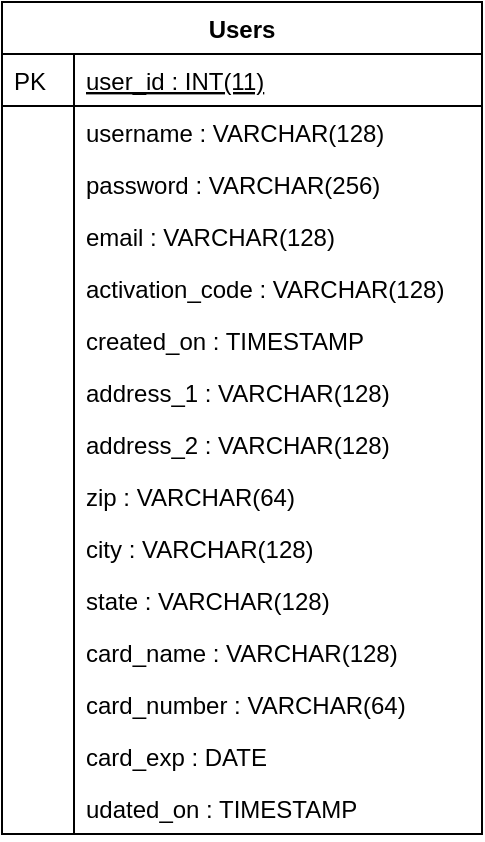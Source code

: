 <mxfile version="13.0.1" type="device" pages="7"><diagram id="C5RBs43oDa-KdzZeNtuy" name="Users"><mxGraphModel dx="780" dy="823" grid="1" gridSize="10" guides="1" tooltips="1" connect="1" arrows="1" fold="1" page="1" pageScale="1" pageWidth="827" pageHeight="1169" math="0" shadow="0"><root><mxCell id="WIyWlLk6GJQsqaUBKTNV-0"/><mxCell id="WIyWlLk6GJQsqaUBKTNV-1" parent="WIyWlLk6GJQsqaUBKTNV-0"/><mxCell id="zkfFHV4jXpPFQw0GAbJ--51" value="Users" style="swimlane;fontStyle=1;childLayout=stackLayout;horizontal=1;startSize=26;horizontalStack=0;resizeParent=1;resizeLast=0;collapsible=1;marginBottom=0;rounded=0;shadow=0;strokeWidth=1;swimlaneLine=1;glass=0;comic=0;" parent="WIyWlLk6GJQsqaUBKTNV-1" vertex="1"><mxGeometry x="80" y="40" width="240" height="416" as="geometry"><mxRectangle x="90" y="100" width="160" height="26" as="alternateBounds"/></mxGeometry></mxCell><mxCell id="zkfFHV4jXpPFQw0GAbJ--52" value="user_id : INT(11)" style="shape=partialRectangle;top=0;left=0;right=0;bottom=1;align=left;verticalAlign=top;fillColor=none;spacingLeft=40;spacingRight=4;overflow=hidden;rotatable=0;points=[[0,0.5],[1,0.5]];portConstraint=eastwest;dropTarget=0;rounded=0;shadow=0;strokeWidth=1;fontStyle=4" parent="zkfFHV4jXpPFQw0GAbJ--51" vertex="1"><mxGeometry y="26" width="240" height="26" as="geometry"/></mxCell><mxCell id="zkfFHV4jXpPFQw0GAbJ--53" value="PK" style="shape=partialRectangle;top=0;left=0;bottom=0;fillColor=none;align=left;verticalAlign=top;spacingLeft=4;spacingRight=4;overflow=hidden;rotatable=0;points=[];portConstraint=eastwest;part=1;" parent="zkfFHV4jXpPFQw0GAbJ--52" vertex="1" connectable="0"><mxGeometry width="36" height="26" as="geometry"/></mxCell><mxCell id="zkfFHV4jXpPFQw0GAbJ--54" value="username : VARCHAR(128)" style="shape=partialRectangle;top=0;left=0;right=0;bottom=0;align=left;verticalAlign=top;fillColor=none;spacingLeft=40;spacingRight=4;overflow=hidden;rotatable=0;points=[[0,0.5],[1,0.5]];portConstraint=eastwest;dropTarget=0;rounded=0;shadow=0;strokeWidth=1;" parent="zkfFHV4jXpPFQw0GAbJ--51" vertex="1"><mxGeometry y="52" width="240" height="26" as="geometry"/></mxCell><mxCell id="zkfFHV4jXpPFQw0GAbJ--55" value="" style="shape=partialRectangle;top=0;left=0;bottom=0;fillColor=none;align=left;verticalAlign=top;spacingLeft=4;spacingRight=4;overflow=hidden;rotatable=0;points=[];portConstraint=eastwest;part=1;" parent="zkfFHV4jXpPFQw0GAbJ--54" vertex="1" connectable="0"><mxGeometry width="36" height="26" as="geometry"/></mxCell><mxCell id="Yw8TKYkEYRgVCHwTChrW-15" value="password : VARCHAR(256)" style="shape=partialRectangle;top=0;left=0;right=0;bottom=0;align=left;verticalAlign=top;fillColor=none;spacingLeft=40;spacingRight=4;overflow=hidden;rotatable=0;points=[[0,0.5],[1,0.5]];portConstraint=eastwest;dropTarget=0;rounded=0;shadow=0;strokeWidth=1;" parent="zkfFHV4jXpPFQw0GAbJ--51" vertex="1"><mxGeometry y="78" width="240" height="26" as="geometry"/></mxCell><mxCell id="Yw8TKYkEYRgVCHwTChrW-16" value="" style="shape=partialRectangle;top=0;left=0;bottom=0;fillColor=none;align=left;verticalAlign=top;spacingLeft=4;spacingRight=4;overflow=hidden;rotatable=0;points=[];portConstraint=eastwest;part=1;" parent="Yw8TKYkEYRgVCHwTChrW-15" vertex="1" connectable="0"><mxGeometry width="36" height="26" as="geometry"/></mxCell><mxCell id="Yw8TKYkEYRgVCHwTChrW-65" value="email : VARCHAR(128)" style="shape=partialRectangle;top=0;left=0;right=0;bottom=0;align=left;verticalAlign=top;fillColor=none;spacingLeft=40;spacingRight=4;overflow=hidden;rotatable=0;points=[[0,0.5],[1,0.5]];portConstraint=eastwest;dropTarget=0;rounded=0;shadow=0;strokeWidth=1;" parent="zkfFHV4jXpPFQw0GAbJ--51" vertex="1"><mxGeometry y="104" width="240" height="26" as="geometry"/></mxCell><mxCell id="Yw8TKYkEYRgVCHwTChrW-66" value="" style="shape=partialRectangle;top=0;left=0;bottom=0;fillColor=none;align=left;verticalAlign=top;spacingLeft=4;spacingRight=4;overflow=hidden;rotatable=0;points=[];portConstraint=eastwest;part=1;" parent="Yw8TKYkEYRgVCHwTChrW-65" vertex="1" connectable="0"><mxGeometry width="36" height="26" as="geometry"/></mxCell><mxCell id="Yw8TKYkEYRgVCHwTChrW-18" value="activation_code : VARCHAR(128)" style="shape=partialRectangle;top=0;left=0;right=0;bottom=0;align=left;verticalAlign=top;fillColor=none;spacingLeft=40;spacingRight=4;overflow=hidden;rotatable=0;points=[[0,0.5],[1,0.5]];portConstraint=eastwest;dropTarget=0;rounded=0;shadow=0;strokeWidth=1;" parent="zkfFHV4jXpPFQw0GAbJ--51" vertex="1"><mxGeometry y="130" width="240" height="26" as="geometry"/></mxCell><mxCell id="Yw8TKYkEYRgVCHwTChrW-19" value="" style="shape=partialRectangle;top=0;left=0;bottom=0;fillColor=none;align=left;verticalAlign=top;spacingLeft=4;spacingRight=4;overflow=hidden;rotatable=0;points=[];portConstraint=eastwest;part=1;" parent="Yw8TKYkEYRgVCHwTChrW-18" vertex="1" connectable="0"><mxGeometry width="36" height="26" as="geometry"/></mxCell><mxCell id="Yw8TKYkEYRgVCHwTChrW-20" value="created_on : TIMESTAMP" style="shape=partialRectangle;top=0;left=0;right=0;bottom=0;align=left;verticalAlign=top;fillColor=none;spacingLeft=40;spacingRight=4;overflow=hidden;rotatable=0;points=[[0,0.5],[1,0.5]];portConstraint=eastwest;dropTarget=0;rounded=0;shadow=0;strokeWidth=1;" parent="zkfFHV4jXpPFQw0GAbJ--51" vertex="1"><mxGeometry y="156" width="240" height="26" as="geometry"/></mxCell><mxCell id="Yw8TKYkEYRgVCHwTChrW-21" value="" style="shape=partialRectangle;top=0;left=0;bottom=0;fillColor=none;align=left;verticalAlign=top;spacingLeft=4;spacingRight=4;overflow=hidden;rotatable=0;points=[];portConstraint=eastwest;part=1;" parent="Yw8TKYkEYRgVCHwTChrW-20" vertex="1" connectable="0"><mxGeometry width="36" height="26" as="geometry"/></mxCell><mxCell id="Yw8TKYkEYRgVCHwTChrW-22" value="address_1 : VARCHAR(128)" style="shape=partialRectangle;top=0;left=0;right=0;bottom=0;align=left;verticalAlign=top;fillColor=none;spacingLeft=40;spacingRight=4;overflow=hidden;rotatable=0;points=[[0,0.5],[1,0.5]];portConstraint=eastwest;dropTarget=0;rounded=0;shadow=0;strokeWidth=1;" parent="zkfFHV4jXpPFQw0GAbJ--51" vertex="1"><mxGeometry y="182" width="240" height="26" as="geometry"/></mxCell><mxCell id="Yw8TKYkEYRgVCHwTChrW-23" value="" style="shape=partialRectangle;top=0;left=0;bottom=0;fillColor=none;align=left;verticalAlign=top;spacingLeft=4;spacingRight=4;overflow=hidden;rotatable=0;points=[];portConstraint=eastwest;part=1;" parent="Yw8TKYkEYRgVCHwTChrW-22" vertex="1" connectable="0"><mxGeometry width="36" height="26" as="geometry"/></mxCell><mxCell id="Yw8TKYkEYRgVCHwTChrW-26" value="address_2 : VARCHAR(128)" style="shape=partialRectangle;top=0;left=0;right=0;bottom=0;align=left;verticalAlign=top;fillColor=none;spacingLeft=40;spacingRight=4;overflow=hidden;rotatable=0;points=[[0,0.5],[1,0.5]];portConstraint=eastwest;dropTarget=0;rounded=0;shadow=0;strokeWidth=1;" parent="zkfFHV4jXpPFQw0GAbJ--51" vertex="1"><mxGeometry y="208" width="240" height="26" as="geometry"/></mxCell><mxCell id="Yw8TKYkEYRgVCHwTChrW-27" value="" style="shape=partialRectangle;top=0;left=0;bottom=0;fillColor=none;align=left;verticalAlign=top;spacingLeft=4;spacingRight=4;overflow=hidden;rotatable=0;points=[];portConstraint=eastwest;part=1;" parent="Yw8TKYkEYRgVCHwTChrW-26" vertex="1" connectable="0"><mxGeometry width="36" height="26" as="geometry"/></mxCell><mxCell id="Yw8TKYkEYRgVCHwTChrW-28" value="zip : VARCHAR(64)" style="shape=partialRectangle;top=0;left=0;right=0;bottom=0;align=left;verticalAlign=top;fillColor=none;spacingLeft=40;spacingRight=4;overflow=hidden;rotatable=0;points=[[0,0.5],[1,0.5]];portConstraint=eastwest;dropTarget=0;rounded=0;shadow=0;strokeWidth=1;" parent="zkfFHV4jXpPFQw0GAbJ--51" vertex="1"><mxGeometry y="234" width="240" height="26" as="geometry"/></mxCell><mxCell id="Yw8TKYkEYRgVCHwTChrW-29" value="" style="shape=partialRectangle;top=0;left=0;bottom=0;fillColor=none;align=left;verticalAlign=top;spacingLeft=4;spacingRight=4;overflow=hidden;rotatable=0;points=[];portConstraint=eastwest;part=1;" parent="Yw8TKYkEYRgVCHwTChrW-28" vertex="1" connectable="0"><mxGeometry width="36" height="26" as="geometry"/></mxCell><mxCell id="Yw8TKYkEYRgVCHwTChrW-24" value="city : VARCHAR(128)" style="shape=partialRectangle;top=0;left=0;right=0;bottom=0;align=left;verticalAlign=top;fillColor=none;spacingLeft=40;spacingRight=4;overflow=hidden;rotatable=0;points=[[0,0.5],[1,0.5]];portConstraint=eastwest;dropTarget=0;rounded=0;shadow=0;strokeWidth=1;" parent="zkfFHV4jXpPFQw0GAbJ--51" vertex="1"><mxGeometry y="260" width="240" height="26" as="geometry"/></mxCell><mxCell id="Yw8TKYkEYRgVCHwTChrW-25" value="" style="shape=partialRectangle;top=0;left=0;bottom=0;fillColor=none;align=left;verticalAlign=top;spacingLeft=4;spacingRight=4;overflow=hidden;rotatable=0;points=[];portConstraint=eastwest;part=1;" parent="Yw8TKYkEYRgVCHwTChrW-24" vertex="1" connectable="0"><mxGeometry width="36" height="26" as="geometry"/></mxCell><mxCell id="Yw8TKYkEYRgVCHwTChrW-59" value="state : VARCHAR(128)" style="shape=partialRectangle;top=0;left=0;right=0;bottom=0;align=left;verticalAlign=top;fillColor=none;spacingLeft=40;spacingRight=4;overflow=hidden;rotatable=0;points=[[0,0.5],[1,0.5]];portConstraint=eastwest;dropTarget=0;rounded=0;shadow=0;strokeWidth=1;" parent="zkfFHV4jXpPFQw0GAbJ--51" vertex="1"><mxGeometry y="286" width="240" height="26" as="geometry"/></mxCell><mxCell id="Yw8TKYkEYRgVCHwTChrW-60" value="" style="shape=partialRectangle;top=0;left=0;bottom=0;fillColor=none;align=left;verticalAlign=top;spacingLeft=4;spacingRight=4;overflow=hidden;rotatable=0;points=[];portConstraint=eastwest;part=1;" parent="Yw8TKYkEYRgVCHwTChrW-59" vertex="1" connectable="0"><mxGeometry width="36" height="26" as="geometry"/></mxCell><mxCell id="Yw8TKYkEYRgVCHwTChrW-61" value="card_name : VARCHAR(128)" style="shape=partialRectangle;top=0;left=0;right=0;bottom=0;align=left;verticalAlign=top;fillColor=none;spacingLeft=40;spacingRight=4;overflow=hidden;rotatable=0;points=[[0,0.5],[1,0.5]];portConstraint=eastwest;dropTarget=0;rounded=0;shadow=0;strokeWidth=1;" parent="zkfFHV4jXpPFQw0GAbJ--51" vertex="1"><mxGeometry y="312" width="240" height="26" as="geometry"/></mxCell><mxCell id="Yw8TKYkEYRgVCHwTChrW-62" value="" style="shape=partialRectangle;top=0;left=0;bottom=0;fillColor=none;align=left;verticalAlign=top;spacingLeft=4;spacingRight=4;overflow=hidden;rotatable=0;points=[];portConstraint=eastwest;part=1;" parent="Yw8TKYkEYRgVCHwTChrW-61" vertex="1" connectable="0"><mxGeometry width="36" height="26" as="geometry"/></mxCell><mxCell id="Yw8TKYkEYRgVCHwTChrW-63" value="card_number : VARCHAR(64)" style="shape=partialRectangle;top=0;left=0;right=0;bottom=0;align=left;verticalAlign=top;fillColor=none;spacingLeft=40;spacingRight=4;overflow=hidden;rotatable=0;points=[[0,0.5],[1,0.5]];portConstraint=eastwest;dropTarget=0;rounded=0;shadow=0;strokeWidth=1;" parent="zkfFHV4jXpPFQw0GAbJ--51" vertex="1"><mxGeometry y="338" width="240" height="26" as="geometry"/></mxCell><mxCell id="Yw8TKYkEYRgVCHwTChrW-64" value="" style="shape=partialRectangle;top=0;left=0;bottom=0;fillColor=none;align=left;verticalAlign=top;spacingLeft=4;spacingRight=4;overflow=hidden;rotatable=0;points=[];portConstraint=eastwest;part=1;" parent="Yw8TKYkEYRgVCHwTChrW-63" vertex="1" connectable="0"><mxGeometry width="36" height="26" as="geometry"/></mxCell><mxCell id="Yw8TKYkEYRgVCHwTChrW-57" value="card_exp : DATE" style="shape=partialRectangle;top=0;left=0;right=0;bottom=0;align=left;verticalAlign=top;fillColor=none;spacingLeft=40;spacingRight=4;overflow=hidden;rotatable=0;points=[[0,0.5],[1,0.5]];portConstraint=eastwest;dropTarget=0;rounded=0;shadow=0;strokeWidth=1;" parent="zkfFHV4jXpPFQw0GAbJ--51" vertex="1"><mxGeometry y="364" width="240" height="26" as="geometry"/></mxCell><mxCell id="Yw8TKYkEYRgVCHwTChrW-58" value="" style="shape=partialRectangle;top=0;left=0;bottom=0;fillColor=none;align=left;verticalAlign=top;spacingLeft=4;spacingRight=4;overflow=hidden;rotatable=0;points=[];portConstraint=eastwest;part=1;" parent="Yw8TKYkEYRgVCHwTChrW-57" vertex="1" connectable="0"><mxGeometry width="36" height="26" as="geometry"/></mxCell><mxCell id="Yw8TKYkEYRgVCHwTChrW-67" value="udated_on : TIMESTAMP" style="shape=partialRectangle;top=0;left=0;right=0;bottom=0;align=left;verticalAlign=top;fillColor=none;spacingLeft=40;spacingRight=4;overflow=hidden;rotatable=0;points=[[0,0.5],[1,0.5]];portConstraint=eastwest;dropTarget=0;rounded=0;shadow=0;strokeWidth=1;" parent="zkfFHV4jXpPFQw0GAbJ--51" vertex="1"><mxGeometry y="390" width="240" height="26" as="geometry"/></mxCell><mxCell id="Yw8TKYkEYRgVCHwTChrW-68" value="" style="shape=partialRectangle;top=0;left=0;bottom=0;fillColor=none;align=left;verticalAlign=top;spacingLeft=4;spacingRight=4;overflow=hidden;rotatable=0;points=[];portConstraint=eastwest;part=1;" parent="Yw8TKYkEYRgVCHwTChrW-67" vertex="1" connectable="0"><mxGeometry width="36" height="26" as="geometry"/></mxCell></root></mxGraphModel></diagram><diagram id="W3EnLOAgMUywI0XPfsER" name="Products"><mxGraphModel dx="780" dy="823" grid="1" gridSize="10" guides="1" tooltips="1" connect="1" arrows="1" fold="1" page="1" pageScale="1" pageWidth="850" pageHeight="1100" math="0" shadow="0"><root><mxCell id="efhNYWmzUMOKC57yMGWZ-0"/><mxCell id="efhNYWmzUMOKC57yMGWZ-1" parent="efhNYWmzUMOKC57yMGWZ-0"/><mxCell id="efhNYWmzUMOKC57yMGWZ-2" value="Products" style="swimlane;fontStyle=1;childLayout=stackLayout;horizontal=1;startSize=26;horizontalStack=0;resizeParent=1;resizeLast=0;collapsible=1;marginBottom=0;rounded=0;shadow=0;strokeWidth=1;swimlaneLine=1;glass=0;comic=0;" parent="efhNYWmzUMOKC57yMGWZ-1" vertex="1"><mxGeometry x="80" y="80" width="240" height="234" as="geometry"><mxRectangle x="160" y="130" width="160" height="26" as="alternateBounds"/></mxGeometry></mxCell><mxCell id="efhNYWmzUMOKC57yMGWZ-3" value="product_id : INT(11)" style="shape=partialRectangle;top=0;left=0;right=0;bottom=1;align=left;verticalAlign=top;fillColor=none;spacingLeft=40;spacingRight=4;overflow=hidden;rotatable=0;points=[[0,0.5],[1,0.5]];portConstraint=eastwest;dropTarget=0;rounded=0;shadow=0;strokeWidth=1;fontStyle=4" parent="efhNYWmzUMOKC57yMGWZ-2" vertex="1"><mxGeometry y="26" width="240" height="26" as="geometry"/></mxCell><mxCell id="efhNYWmzUMOKC57yMGWZ-4" value="PK" style="shape=partialRectangle;top=0;left=0;bottom=0;fillColor=none;align=left;verticalAlign=top;spacingLeft=4;spacingRight=4;overflow=hidden;rotatable=0;points=[];portConstraint=eastwest;part=1;" parent="efhNYWmzUMOKC57yMGWZ-3" vertex="1" connectable="0"><mxGeometry width="36" height="26" as="geometry"/></mxCell><mxCell id="efhNYWmzUMOKC57yMGWZ-5" value="image_path : VARCHAR(256)" style="shape=partialRectangle;top=0;left=0;right=0;bottom=0;align=left;verticalAlign=top;fillColor=none;spacingLeft=40;spacingRight=4;overflow=hidden;rotatable=0;points=[[0,0.5],[1,0.5]];portConstraint=eastwest;dropTarget=0;rounded=0;shadow=0;strokeWidth=1;" parent="efhNYWmzUMOKC57yMGWZ-2" vertex="1"><mxGeometry y="52" width="240" height="26" as="geometry"/></mxCell><mxCell id="efhNYWmzUMOKC57yMGWZ-6" value="" style="shape=partialRectangle;top=0;left=0;bottom=0;fillColor=none;align=left;verticalAlign=top;spacingLeft=4;spacingRight=4;overflow=hidden;rotatable=0;points=[];portConstraint=eastwest;part=1;" parent="efhNYWmzUMOKC57yMGWZ-5" vertex="1" connectable="0"><mxGeometry width="36" height="26" as="geometry"/></mxCell><mxCell id="efhNYWmzUMOKC57yMGWZ-7" value="product_name : VARCHAR(2048)" style="shape=partialRectangle;top=0;left=0;right=0;bottom=0;align=left;verticalAlign=top;fillColor=none;spacingLeft=40;spacingRight=4;overflow=hidden;rotatable=0;points=[[0,0.5],[1,0.5]];portConstraint=eastwest;dropTarget=0;rounded=0;shadow=0;strokeWidth=1;" parent="efhNYWmzUMOKC57yMGWZ-2" vertex="1"><mxGeometry y="78" width="240" height="26" as="geometry"/></mxCell><mxCell id="efhNYWmzUMOKC57yMGWZ-8" value="" style="shape=partialRectangle;top=0;left=0;bottom=0;fillColor=none;align=left;verticalAlign=top;spacingLeft=4;spacingRight=4;overflow=hidden;rotatable=0;points=[];portConstraint=eastwest;part=1;" parent="efhNYWmzUMOKC57yMGWZ-7" vertex="1" connectable="0"><mxGeometry width="36" height="26" as="geometry"/></mxCell><mxCell id="efhNYWmzUMOKC57yMGWZ-9" value="product_tags_id : VARCHAR(256)" style="shape=partialRectangle;top=0;left=0;right=0;bottom=0;align=left;verticalAlign=top;fillColor=none;spacingLeft=40;spacingRight=4;overflow=hidden;rotatable=0;points=[[0,0.5],[1,0.5]];portConstraint=eastwest;dropTarget=0;rounded=0;shadow=0;strokeWidth=1;" parent="efhNYWmzUMOKC57yMGWZ-2" vertex="1"><mxGeometry y="104" width="240" height="26" as="geometry"/></mxCell><mxCell id="efhNYWmzUMOKC57yMGWZ-10" value="" style="shape=partialRectangle;top=0;left=0;bottom=0;fillColor=none;align=left;verticalAlign=top;spacingLeft=4;spacingRight=4;overflow=hidden;rotatable=0;points=[];portConstraint=eastwest;part=1;" parent="efhNYWmzUMOKC57yMGWZ-9" vertex="1" connectable="0"><mxGeometry width="36" height="26" as="geometry"/></mxCell><mxCell id="efhNYWmzUMOKC57yMGWZ-11" value="price : FLOAT" style="shape=partialRectangle;top=0;left=0;right=0;bottom=0;align=left;verticalAlign=top;fillColor=none;spacingLeft=40;spacingRight=4;overflow=hidden;rotatable=0;points=[[0,0.5],[1,0.5]];portConstraint=eastwest;dropTarget=0;rounded=0;shadow=0;strokeWidth=1;" parent="efhNYWmzUMOKC57yMGWZ-2" vertex="1"><mxGeometry y="130" width="240" height="26" as="geometry"/></mxCell><mxCell id="efhNYWmzUMOKC57yMGWZ-12" value="" style="shape=partialRectangle;top=0;left=0;bottom=0;fillColor=none;align=left;verticalAlign=top;spacingLeft=4;spacingRight=4;overflow=hidden;rotatable=0;points=[];portConstraint=eastwest;part=1;" parent="efhNYWmzUMOKC57yMGWZ-11" vertex="1" connectable="0"><mxGeometry width="36" height="26" as="geometry"/></mxCell><mxCell id="efhNYWmzUMOKC57yMGWZ-13" value="stock : INT(11)" style="shape=partialRectangle;top=0;left=0;right=0;bottom=0;align=left;verticalAlign=top;fillColor=none;spacingLeft=40;spacingRight=4;overflow=hidden;rotatable=0;points=[[0,0.5],[1,0.5]];portConstraint=eastwest;dropTarget=0;rounded=0;shadow=0;strokeWidth=1;" parent="efhNYWmzUMOKC57yMGWZ-2" vertex="1"><mxGeometry y="156" width="240" height="26" as="geometry"/></mxCell><mxCell id="efhNYWmzUMOKC57yMGWZ-14" value="" style="shape=partialRectangle;top=0;left=0;bottom=0;fillColor=none;align=left;verticalAlign=top;spacingLeft=4;spacingRight=4;overflow=hidden;rotatable=0;points=[];portConstraint=eastwest;part=1;" parent="efhNYWmzUMOKC57yMGWZ-13" vertex="1" connectable="0"><mxGeometry width="36" height="26" as="geometry"/></mxCell><mxCell id="efhNYWmzUMOKC57yMGWZ-15" value="created_on : TIMESTAMP" style="shape=partialRectangle;top=0;left=0;right=0;bottom=0;align=left;verticalAlign=top;fillColor=none;spacingLeft=40;spacingRight=4;overflow=hidden;rotatable=0;points=[[0,0.5],[1,0.5]];portConstraint=eastwest;dropTarget=0;rounded=0;shadow=0;strokeWidth=1;" parent="efhNYWmzUMOKC57yMGWZ-2" vertex="1"><mxGeometry y="182" width="240" height="26" as="geometry"/></mxCell><mxCell id="efhNYWmzUMOKC57yMGWZ-16" value="" style="shape=partialRectangle;top=0;left=0;bottom=0;fillColor=none;align=left;verticalAlign=top;spacingLeft=4;spacingRight=4;overflow=hidden;rotatable=0;points=[];portConstraint=eastwest;part=1;" parent="efhNYWmzUMOKC57yMGWZ-15" vertex="1" connectable="0"><mxGeometry width="36" height="26" as="geometry"/></mxCell><mxCell id="efhNYWmzUMOKC57yMGWZ-17" value="updated_on : TIMESTAMP" style="shape=partialRectangle;top=0;left=0;right=0;bottom=0;align=left;verticalAlign=top;fillColor=none;spacingLeft=40;spacingRight=4;overflow=hidden;rotatable=0;points=[[0,0.5],[1,0.5]];portConstraint=eastwest;dropTarget=0;rounded=0;shadow=0;strokeWidth=1;" parent="efhNYWmzUMOKC57yMGWZ-2" vertex="1"><mxGeometry y="208" width="240" height="26" as="geometry"/></mxCell><mxCell id="efhNYWmzUMOKC57yMGWZ-18" value="" style="shape=partialRectangle;top=0;left=0;bottom=0;fillColor=none;align=left;verticalAlign=top;spacingLeft=4;spacingRight=4;overflow=hidden;rotatable=0;points=[];portConstraint=eastwest;part=1;" parent="efhNYWmzUMOKC57yMGWZ-17" vertex="1" connectable="0"><mxGeometry width="36" height="26" as="geometry"/></mxCell></root></mxGraphModel></diagram><diagram id="8zrkEgu2v4Rn7Y48kjV2" name="Coupons"><mxGraphModel dx="780" dy="823" grid="1" gridSize="10" guides="1" tooltips="1" connect="1" arrows="1" fold="1" page="1" pageScale="1" pageWidth="850" pageHeight="1100" math="0" shadow="0"><root><mxCell id="vV-7LA1GeBXKjpTR07_g-0"/><mxCell id="vV-7LA1GeBXKjpTR07_g-1" parent="vV-7LA1GeBXKjpTR07_g-0"/><mxCell id="vV-7LA1GeBXKjpTR07_g-2" value="Coupons" style="swimlane;fontStyle=1;childLayout=stackLayout;horizontal=1;startSize=26;horizontalStack=0;resizeParent=1;resizeLast=0;collapsible=1;marginBottom=0;rounded=0;shadow=0;strokeWidth=1;swimlaneLine=1;glass=0;comic=0;" parent="vV-7LA1GeBXKjpTR07_g-1" vertex="1"><mxGeometry x="80" y="80" width="240" height="156" as="geometry"><mxRectangle x="90" y="100" width="160" height="26" as="alternateBounds"/></mxGeometry></mxCell><mxCell id="vV-7LA1GeBXKjpTR07_g-3" value="coupon_id : INT(11)" style="shape=partialRectangle;top=0;left=0;right=0;bottom=1;align=left;verticalAlign=top;fillColor=none;spacingLeft=40;spacingRight=4;overflow=hidden;rotatable=0;points=[[0,0.5],[1,0.5]];portConstraint=eastwest;dropTarget=0;rounded=0;shadow=0;strokeWidth=1;fontStyle=4" parent="vV-7LA1GeBXKjpTR07_g-2" vertex="1"><mxGeometry y="26" width="240" height="26" as="geometry"/></mxCell><mxCell id="vV-7LA1GeBXKjpTR07_g-4" value="PK" style="shape=partialRectangle;top=0;left=0;bottom=0;fillColor=none;align=left;verticalAlign=top;spacingLeft=4;spacingRight=4;overflow=hidden;rotatable=0;points=[];portConstraint=eastwest;part=1;" parent="vV-7LA1GeBXKjpTR07_g-3" vertex="1" connectable="0"><mxGeometry width="36" height="26" as="geometry"/></mxCell><mxCell id="vV-7LA1GeBXKjpTR07_g-35" value="product_id : INT(11)" style="shape=partialRectangle;top=0;left=0;right=0;bottom=0;align=left;verticalAlign=top;fillColor=none;spacingLeft=40;spacingRight=4;overflow=hidden;rotatable=0;points=[[0,0.5],[1,0.5]];portConstraint=eastwest;dropTarget=0;rounded=0;shadow=0;strokeWidth=1;" parent="vV-7LA1GeBXKjpTR07_g-2" vertex="1"><mxGeometry y="52" width="240" height="26" as="geometry"/></mxCell><mxCell id="vV-7LA1GeBXKjpTR07_g-36" value="" style="shape=partialRectangle;top=0;left=0;bottom=0;fillColor=none;align=left;verticalAlign=top;spacingLeft=4;spacingRight=4;overflow=hidden;rotatable=0;points=[];portConstraint=eastwest;part=1;" parent="vV-7LA1GeBXKjpTR07_g-35" vertex="1" connectable="0"><mxGeometry width="36" height="26" as="geometry"/></mxCell><mxCell id="vV-7LA1GeBXKjpTR07_g-13" value="expires_on : TIMESTAMP" style="shape=partialRectangle;top=0;left=0;right=0;bottom=0;align=left;verticalAlign=top;fillColor=none;spacingLeft=40;spacingRight=4;overflow=hidden;rotatable=0;points=[[0,0.5],[1,0.5]];portConstraint=eastwest;dropTarget=0;rounded=0;shadow=0;strokeWidth=1;" parent="vV-7LA1GeBXKjpTR07_g-2" vertex="1"><mxGeometry y="78" width="240" height="26" as="geometry"/></mxCell><mxCell id="vV-7LA1GeBXKjpTR07_g-14" value="" style="shape=partialRectangle;top=0;left=0;bottom=0;fillColor=none;align=left;verticalAlign=top;spacingLeft=4;spacingRight=4;overflow=hidden;rotatable=0;points=[];portConstraint=eastwest;part=1;" parent="vV-7LA1GeBXKjpTR07_g-13" vertex="1" connectable="0"><mxGeometry width="36" height="26" as="geometry"/></mxCell><mxCell id="vV-7LA1GeBXKjpTR07_g-31" value="udated_on : TIMESTAMP" style="shape=partialRectangle;top=0;left=0;right=0;bottom=0;align=left;verticalAlign=top;fillColor=none;spacingLeft=40;spacingRight=4;overflow=hidden;rotatable=0;points=[[0,0.5],[1,0.5]];portConstraint=eastwest;dropTarget=0;rounded=0;shadow=0;strokeWidth=1;" parent="vV-7LA1GeBXKjpTR07_g-2" vertex="1"><mxGeometry y="104" width="240" height="26" as="geometry"/></mxCell><mxCell id="vV-7LA1GeBXKjpTR07_g-32" value="" style="shape=partialRectangle;top=0;left=0;bottom=0;fillColor=none;align=left;verticalAlign=top;spacingLeft=4;spacingRight=4;overflow=hidden;rotatable=0;points=[];portConstraint=eastwest;part=1;" parent="vV-7LA1GeBXKjpTR07_g-31" vertex="1" connectable="0"><mxGeometry width="36" height="26" as="geometry"/></mxCell><mxCell id="vV-7LA1GeBXKjpTR07_g-33" value="discount : FLOAT" style="shape=partialRectangle;top=0;left=0;right=0;bottom=0;align=left;verticalAlign=top;fillColor=none;spacingLeft=40;spacingRight=4;overflow=hidden;rotatable=0;points=[[0,0.5],[1,0.5]];portConstraint=eastwest;dropTarget=0;rounded=0;shadow=0;strokeWidth=1;" parent="vV-7LA1GeBXKjpTR07_g-2" vertex="1"><mxGeometry y="130" width="240" height="26" as="geometry"/></mxCell><mxCell id="vV-7LA1GeBXKjpTR07_g-34" value="" style="shape=partialRectangle;top=0;left=0;bottom=0;fillColor=none;align=left;verticalAlign=top;spacingLeft=4;spacingRight=4;overflow=hidden;rotatable=0;points=[];portConstraint=eastwest;part=1;" parent="vV-7LA1GeBXKjpTR07_g-33" vertex="1" connectable="0"><mxGeometry width="36" height="26" as="geometry"/></mxCell></root></mxGraphModel></diagram><diagram id="WUYA7mxV8NKtOZj0Rxk1" name="Images"><mxGraphModel dx="780" dy="823" grid="1" gridSize="10" guides="1" tooltips="1" connect="1" arrows="1" fold="1" page="1" pageScale="1" pageWidth="850" pageHeight="1100" math="0" shadow="0"><root><mxCell id="7J-NJUkzUZABfd9iVFTv-0"/><mxCell id="7J-NJUkzUZABfd9iVFTv-1" parent="7J-NJUkzUZABfd9iVFTv-0"/><mxCell id="fGeJV5dJ6SUyPXFnfGs9-0" value="Images" style="swimlane;fontStyle=1;childLayout=stackLayout;horizontal=1;startSize=26;horizontalStack=0;resizeParent=1;resizeLast=0;collapsible=1;marginBottom=0;rounded=0;shadow=0;strokeWidth=1;swimlaneLine=1;glass=0;comic=0;" parent="7J-NJUkzUZABfd9iVFTv-1" vertex="1"><mxGeometry x="80" y="80" width="240" height="104" as="geometry"><mxRectangle x="90" y="100" width="160" height="26" as="alternateBounds"/></mxGeometry></mxCell><mxCell id="fGeJV5dJ6SUyPXFnfGs9-1" value="image_id : INT(11)" style="shape=partialRectangle;top=0;left=0;right=0;bottom=1;align=left;verticalAlign=top;fillColor=none;spacingLeft=40;spacingRight=4;overflow=hidden;rotatable=0;points=[[0,0.5],[1,0.5]];portConstraint=eastwest;dropTarget=0;rounded=0;shadow=0;strokeWidth=1;fontStyle=4" parent="fGeJV5dJ6SUyPXFnfGs9-0" vertex="1"><mxGeometry y="26" width="240" height="26" as="geometry"/></mxCell><mxCell id="fGeJV5dJ6SUyPXFnfGs9-2" value="PK" style="shape=partialRectangle;top=0;left=0;bottom=0;fillColor=none;align=left;verticalAlign=top;spacingLeft=4;spacingRight=4;overflow=hidden;rotatable=0;points=[];portConstraint=eastwest;part=1;" parent="fGeJV5dJ6SUyPXFnfGs9-1" vertex="1" connectable="0"><mxGeometry width="36" height="26" as="geometry"/></mxCell><mxCell id="fGeJV5dJ6SUyPXFnfGs9-3" value="file_path : VARCHAR(256)" style="shape=partialRectangle;top=0;left=0;right=0;bottom=0;align=left;verticalAlign=top;fillColor=none;spacingLeft=40;spacingRight=4;overflow=hidden;rotatable=0;points=[[0,0.5],[1,0.5]];portConstraint=eastwest;dropTarget=0;rounded=0;shadow=0;strokeWidth=1;" parent="fGeJV5dJ6SUyPXFnfGs9-0" vertex="1"><mxGeometry y="52" width="240" height="26" as="geometry"/></mxCell><mxCell id="fGeJV5dJ6SUyPXFnfGs9-4" value="" style="shape=partialRectangle;top=0;left=0;bottom=0;fillColor=none;align=left;verticalAlign=top;spacingLeft=4;spacingRight=4;overflow=hidden;rotatable=0;points=[];portConstraint=eastwest;part=1;" parent="fGeJV5dJ6SUyPXFnfGs9-3" vertex="1" connectable="0"><mxGeometry width="36" height="26" as="geometry"/></mxCell><mxCell id="fGeJV5dJ6SUyPXFnfGs9-5" value="created_on : TIMESTAMP" style="shape=partialRectangle;top=0;left=0;right=0;bottom=0;align=left;verticalAlign=top;fillColor=none;spacingLeft=40;spacingRight=4;overflow=hidden;rotatable=0;points=[[0,0.5],[1,0.5]];portConstraint=eastwest;dropTarget=0;rounded=0;shadow=0;strokeWidth=1;" parent="fGeJV5dJ6SUyPXFnfGs9-0" vertex="1"><mxGeometry y="78" width="240" height="26" as="geometry"/></mxCell><mxCell id="fGeJV5dJ6SUyPXFnfGs9-6" value="" style="shape=partialRectangle;top=0;left=0;bottom=0;fillColor=none;align=left;verticalAlign=top;spacingLeft=4;spacingRight=4;overflow=hidden;rotatable=0;points=[];portConstraint=eastwest;part=1;" parent="fGeJV5dJ6SUyPXFnfGs9-5" vertex="1" connectable="0"><mxGeometry width="36" height="26" as="geometry"/></mxCell></root></mxGraphModel></diagram><diagram id="AtDTUspjjd2k5aQpa9gT" name="Tags"><mxGraphModel dx="780" dy="823" grid="1" gridSize="10" guides="1" tooltips="1" connect="1" arrows="1" fold="1" page="1" pageScale="1" pageWidth="850" pageHeight="1100" math="0" shadow="0"><root><mxCell id="hpWoELc_eLK3aIJDwFDy-0"/><mxCell id="hpWoELc_eLK3aIJDwFDy-1" parent="hpWoELc_eLK3aIJDwFDy-0"/><mxCell id="hpWoELc_eLK3aIJDwFDy-2" value="Tags" style="swimlane;fontStyle=1;childLayout=stackLayout;horizontal=1;startSize=26;horizontalStack=0;resizeParent=1;resizeLast=0;collapsible=1;marginBottom=0;rounded=0;shadow=0;strokeWidth=1;swimlaneLine=1;glass=0;comic=0;" parent="hpWoELc_eLK3aIJDwFDy-1" vertex="1"><mxGeometry x="80" y="120" width="240" height="78" as="geometry"><mxRectangle x="90" y="100" width="160" height="26" as="alternateBounds"/></mxGeometry></mxCell><mxCell id="hpWoELc_eLK3aIJDwFDy-3" value="tag_id : INT(11)" style="shape=partialRectangle;top=0;left=0;right=0;bottom=1;align=left;verticalAlign=top;fillColor=none;spacingLeft=40;spacingRight=4;overflow=hidden;rotatable=0;points=[[0,0.5],[1,0.5]];portConstraint=eastwest;dropTarget=0;rounded=0;shadow=0;strokeWidth=1;fontStyle=4" parent="hpWoELc_eLK3aIJDwFDy-2" vertex="1"><mxGeometry y="26" width="240" height="26" as="geometry"/></mxCell><mxCell id="hpWoELc_eLK3aIJDwFDy-4" value="PK" style="shape=partialRectangle;top=0;left=0;bottom=0;fillColor=none;align=left;verticalAlign=top;spacingLeft=4;spacingRight=4;overflow=hidden;rotatable=0;points=[];portConstraint=eastwest;part=1;" parent="hpWoELc_eLK3aIJDwFDy-3" vertex="1" connectable="0"><mxGeometry width="36" height="26" as="geometry"/></mxCell><mxCell id="hpWoELc_eLK3aIJDwFDy-7" value="tag_name : VARCHAR(128)" style="shape=partialRectangle;top=0;left=0;right=0;bottom=0;align=left;verticalAlign=top;fillColor=none;spacingLeft=40;spacingRight=4;overflow=hidden;rotatable=0;points=[[0,0.5],[1,0.5]];portConstraint=eastwest;dropTarget=0;rounded=0;shadow=0;strokeWidth=1;" parent="hpWoELc_eLK3aIJDwFDy-2" vertex="1"><mxGeometry y="52" width="240" height="26" as="geometry"/></mxCell><mxCell id="hpWoELc_eLK3aIJDwFDy-8" value="" style="shape=partialRectangle;top=0;left=0;bottom=0;fillColor=none;align=left;verticalAlign=top;spacingLeft=4;spacingRight=4;overflow=hidden;rotatable=0;points=[];portConstraint=eastwest;part=1;" parent="hpWoELc_eLK3aIJDwFDy-7" vertex="1" connectable="0"><mxGeometry width="36" height="26" as="geometry"/></mxCell></root></mxGraphModel></diagram><diagram id="O6WGAzUEsFOdNxk1ewLs" name="Product Tags"><mxGraphModel dx="650" dy="686" grid="1" gridSize="10" guides="1" tooltips="1" connect="1" arrows="1" fold="1" page="1" pageScale="1" pageWidth="850" pageHeight="1100" math="0" shadow="0"><root><mxCell id="mTaBAuWrdgQoQo0BwOvt-0"/><mxCell id="mTaBAuWrdgQoQo0BwOvt-1" parent="mTaBAuWrdgQoQo0BwOvt-0"/><mxCell id="BazG7vlJo51zOBHkY0b4-0" value="Product Tags" style="swimlane;fontStyle=1;childLayout=stackLayout;horizontal=1;startSize=26;horizontalStack=0;resizeParent=1;resizeLast=0;collapsible=1;marginBottom=0;rounded=0;shadow=0;strokeWidth=1;swimlaneLine=1;glass=0;comic=0;" parent="mTaBAuWrdgQoQo0BwOvt-1" vertex="1"><mxGeometry x="80" y="80" width="260" height="78" as="geometry"><mxRectangle x="20" y="90" width="160" height="26" as="alternateBounds"/></mxGeometry></mxCell><mxCell id="ynU_2CgZu-1BHTlO-iBV-22" value="" style="group" vertex="1" connectable="0" parent="BazG7vlJo51zOBHkY0b4-0"><mxGeometry y="26" width="260" height="26" as="geometry"/></mxCell><mxCell id="ynU_2CgZu-1BHTlO-iBV-19" value="" style="group" vertex="1" connectable="0" parent="ynU_2CgZu-1BHTlO-iBV-22"><mxGeometry width="280" height="26" as="geometry"/></mxCell><mxCell id="ynU_2CgZu-1BHTlO-iBV-14" value="product_tags_id : VARCHAR(256)" style="shape=partialRectangle;top=0;left=0;right=0;bottom=0;align=left;verticalAlign=top;fillColor=none;spacingLeft=40;spacingRight=4;overflow=hidden;rotatable=0;points=[[0,0.5],[1,0.5]];portConstraint=eastwest;dropTarget=0;rounded=0;shadow=0;strokeWidth=1;fontStyle=4" vertex="1" parent="ynU_2CgZu-1BHTlO-iBV-19"><mxGeometry x="15.0" width="265.0" height="26" as="geometry"/></mxCell><mxCell id="ynU_2CgZu-1BHTlO-iBV-15" value="PK" style="shape=partialRectangle;top=0;left=0;bottom=0;fillColor=none;align=left;verticalAlign=top;spacingLeft=4;spacingRight=4;overflow=hidden;rotatable=0;points=[];portConstraint=eastwest;part=1;" vertex="1" connectable="0" parent="ynU_2CgZu-1BHTlO-iBV-19"><mxGeometry width="52.679" height="26" as="geometry"/></mxCell><mxCell id="ynU_2CgZu-1BHTlO-iBV-23" value="" style="group" vertex="1" connectable="0" parent="BazG7vlJo51zOBHkY0b4-0"><mxGeometry y="52" width="260" height="26" as="geometry"/></mxCell><mxCell id="ynU_2CgZu-1BHTlO-iBV-24" value="" style="group" vertex="1" connectable="0" parent="ynU_2CgZu-1BHTlO-iBV-23"><mxGeometry width="280" height="26" as="geometry"/></mxCell><mxCell id="ynU_2CgZu-1BHTlO-iBV-25" value="tag_id : INT(11)" style="shape=partialRectangle;top=0;left=0;right=0;bottom=0;align=left;verticalAlign=top;fillColor=none;spacingLeft=40;spacingRight=4;overflow=hidden;rotatable=0;points=[[0,0.5],[1,0.5]];portConstraint=eastwest;dropTarget=0;rounded=0;shadow=0;strokeWidth=1;fontStyle=4" vertex="1" parent="ynU_2CgZu-1BHTlO-iBV-24"><mxGeometry x="15.0" width="265.0" height="26" as="geometry"/></mxCell><mxCell id="ynU_2CgZu-1BHTlO-iBV-26" value="PK, FK" style="shape=partialRectangle;top=0;left=0;bottom=0;fillColor=none;align=left;verticalAlign=top;spacingLeft=4;spacingRight=4;overflow=hidden;rotatable=0;points=[];portConstraint=eastwest;part=1;" vertex="1" connectable="0" parent="ynU_2CgZu-1BHTlO-iBV-24"><mxGeometry width="52.679" height="26" as="geometry"/></mxCell></root></mxGraphModel></diagram><diagram id="UgKCJ4IS3paqZ4CofO5m" name="Orders"><mxGraphModel dx="780" dy="823" grid="1" gridSize="10" guides="1" tooltips="1" connect="1" arrows="1" fold="1" page="1" pageScale="1" pageWidth="850" pageHeight="1100" math="0" shadow="0"><root><mxCell id="LLuMleZ90DxlL6jSd5K0-0"/><mxCell id="LLuMleZ90DxlL6jSd5K0-1" parent="LLuMleZ90DxlL6jSd5K0-0"/><mxCell id="Z46wHIpuigkIl9NHNTx--0" value="Orders" style="swimlane;fontStyle=1;childLayout=stackLayout;horizontal=1;startSize=26;horizontalStack=0;resizeParent=1;resizeLast=0;collapsible=1;marginBottom=0;rounded=0;shadow=0;strokeWidth=1;swimlaneLine=1;glass=0;comic=0;" parent="LLuMleZ90DxlL6jSd5K0-1" vertex="1"><mxGeometry x="80" y="80" width="240" height="234" as="geometry"><mxRectangle x="160" y="130" width="160" height="26" as="alternateBounds"/></mxGeometry></mxCell><mxCell id="Z46wHIpuigkIl9NHNTx--1" value="order_id : INT(11)" style="shape=partialRectangle;top=0;left=0;right=0;bottom=1;align=left;verticalAlign=top;fillColor=none;spacingLeft=40;spacingRight=4;overflow=hidden;rotatable=0;points=[[0,0.5],[1,0.5]];portConstraint=eastwest;dropTarget=0;rounded=0;shadow=0;strokeWidth=1;fontStyle=4" parent="Z46wHIpuigkIl9NHNTx--0" vertex="1"><mxGeometry y="26" width="240" height="26" as="geometry"/></mxCell><mxCell id="Z46wHIpuigkIl9NHNTx--2" value="PK" style="shape=partialRectangle;top=0;left=0;bottom=0;fillColor=none;align=left;verticalAlign=top;spacingLeft=4;spacingRight=4;overflow=hidden;rotatable=0;points=[];portConstraint=eastwest;part=1;" parent="Z46wHIpuigkIl9NHNTx--1" vertex="1" connectable="0"><mxGeometry width="36" height="26" as="geometry"/></mxCell><mxCell id="Z46wHIpuigkIl9NHNTx--3" value="user_id : INT(11)" style="shape=partialRectangle;top=0;left=0;right=0;bottom=0;align=left;verticalAlign=top;fillColor=none;spacingLeft=40;spacingRight=4;overflow=hidden;rotatable=0;points=[[0,0.5],[1,0.5]];portConstraint=eastwest;dropTarget=0;rounded=0;shadow=0;strokeWidth=1;" parent="Z46wHIpuigkIl9NHNTx--0" vertex="1"><mxGeometry y="52" width="240" height="26" as="geometry"/></mxCell><mxCell id="Z46wHIpuigkIl9NHNTx--4" value="FK1" style="shape=partialRectangle;top=0;left=0;bottom=0;fillColor=none;align=left;verticalAlign=top;spacingLeft=4;spacingRight=4;overflow=hidden;rotatable=0;points=[];portConstraint=eastwest;part=1;" parent="Z46wHIpuigkIl9NHNTx--3" vertex="1" connectable="0"><mxGeometry width="36" height="26" as="geometry"/></mxCell><mxCell id="Z46wHIpuigkIl9NHNTx--5" value="product_id : INT(11)" style="shape=partialRectangle;top=0;left=0;right=0;bottom=0;align=left;verticalAlign=top;fillColor=none;spacingLeft=40;spacingRight=4;overflow=hidden;rotatable=0;points=[[0,0.5],[1,0.5]];portConstraint=eastwest;dropTarget=0;rounded=0;shadow=0;strokeWidth=1;" parent="Z46wHIpuigkIl9NHNTx--0" vertex="1"><mxGeometry y="78" width="240" height="26" as="geometry"/></mxCell><mxCell id="Z46wHIpuigkIl9NHNTx--6" value="FK2" style="shape=partialRectangle;top=0;left=0;bottom=0;fillColor=none;align=left;verticalAlign=top;spacingLeft=4;spacingRight=4;overflow=hidden;rotatable=0;points=[];portConstraint=eastwest;part=1;" parent="Z46wHIpuigkIl9NHNTx--5" vertex="1" connectable="0"><mxGeometry width="36" height="26" as="geometry"/></mxCell><mxCell id="Z46wHIpuigkIl9NHNTx--7" value="coupon_id : INT(11)" style="shape=partialRectangle;top=0;left=0;right=0;bottom=0;align=left;verticalAlign=top;fillColor=none;spacingLeft=40;spacingRight=4;overflow=hidden;rotatable=0;points=[[0,0.5],[1,0.5]];portConstraint=eastwest;dropTarget=0;rounded=0;shadow=0;strokeWidth=1;" parent="Z46wHIpuigkIl9NHNTx--0" vertex="1"><mxGeometry y="104" width="240" height="26" as="geometry"/></mxCell><mxCell id="Z46wHIpuigkIl9NHNTx--8" value="FK3" style="shape=partialRectangle;top=0;left=0;bottom=0;fillColor=none;align=left;verticalAlign=top;spacingLeft=4;spacingRight=4;overflow=hidden;rotatable=0;points=[];portConstraint=eastwest;part=1;" parent="Z46wHIpuigkIl9NHNTx--7" vertex="1" connectable="0"><mxGeometry width="36" height="26" as="geometry"/></mxCell><mxCell id="Z46wHIpuigkIl9NHNTx--9" value="delivery_status : TINYINT(1)" style="shape=partialRectangle;top=0;left=0;right=0;bottom=0;align=left;verticalAlign=top;fillColor=none;spacingLeft=40;spacingRight=4;overflow=hidden;rotatable=0;points=[[0,0.5],[1,0.5]];portConstraint=eastwest;dropTarget=0;rounded=0;shadow=0;strokeWidth=1;" parent="Z46wHIpuigkIl9NHNTx--0" vertex="1"><mxGeometry y="130" width="240" height="26" as="geometry"/></mxCell><mxCell id="Z46wHIpuigkIl9NHNTx--10" value="" style="shape=partialRectangle;top=0;left=0;bottom=0;fillColor=none;align=left;verticalAlign=top;spacingLeft=4;spacingRight=4;overflow=hidden;rotatable=0;points=[];portConstraint=eastwest;part=1;" parent="Z46wHIpuigkIl9NHNTx--9" vertex="1" connectable="0"><mxGeometry width="36" height="26" as="geometry"/></mxCell><mxCell id="Z46wHIpuigkIl9NHNTx--13" value="created_on : TIMESTAMP" style="shape=partialRectangle;top=0;left=0;right=0;bottom=0;align=left;verticalAlign=top;fillColor=none;spacingLeft=40;spacingRight=4;overflow=hidden;rotatable=0;points=[[0,0.5],[1,0.5]];portConstraint=eastwest;dropTarget=0;rounded=0;shadow=0;strokeWidth=1;" parent="Z46wHIpuigkIl9NHNTx--0" vertex="1"><mxGeometry y="156" width="240" height="26" as="geometry"/></mxCell><mxCell id="Z46wHIpuigkIl9NHNTx--14" value="" style="shape=partialRectangle;top=0;left=0;bottom=0;fillColor=none;align=left;verticalAlign=top;spacingLeft=4;spacingRight=4;overflow=hidden;rotatable=0;points=[];portConstraint=eastwest;part=1;" parent="Z46wHIpuigkIl9NHNTx--13" vertex="1" connectable="0"><mxGeometry width="36" height="26" as="geometry"/></mxCell><mxCell id="Z46wHIpuigkIl9NHNTx--15" value="updated_on : TIMESTAMP" style="shape=partialRectangle;top=0;left=0;right=0;bottom=0;align=left;verticalAlign=top;fillColor=none;spacingLeft=40;spacingRight=4;overflow=hidden;rotatable=0;points=[[0,0.5],[1,0.5]];portConstraint=eastwest;dropTarget=0;rounded=0;shadow=0;strokeWidth=1;" parent="Z46wHIpuigkIl9NHNTx--0" vertex="1"><mxGeometry y="182" width="240" height="26" as="geometry"/></mxCell><mxCell id="Z46wHIpuigkIl9NHNTx--16" value="" style="shape=partialRectangle;top=0;left=0;bottom=0;fillColor=none;align=left;verticalAlign=top;spacingLeft=4;spacingRight=4;overflow=hidden;rotatable=0;points=[];portConstraint=eastwest;part=1;" parent="Z46wHIpuigkIl9NHNTx--15" vertex="1" connectable="0"><mxGeometry width="36" height="26" as="geometry"/></mxCell><mxCell id="Z46wHIpuigkIl9NHNTx--17" value="completed : TINYINT(1)" style="shape=partialRectangle;top=0;left=0;right=0;bottom=0;align=left;verticalAlign=top;fillColor=none;spacingLeft=40;spacingRight=4;overflow=hidden;rotatable=0;points=[[0,0.5],[1,0.5]];portConstraint=eastwest;dropTarget=0;rounded=0;shadow=0;strokeWidth=1;" parent="Z46wHIpuigkIl9NHNTx--0" vertex="1"><mxGeometry y="208" width="240" height="26" as="geometry"/></mxCell><mxCell id="Z46wHIpuigkIl9NHNTx--18" value="" style="shape=partialRectangle;top=0;left=0;bottom=0;fillColor=none;align=left;verticalAlign=top;spacingLeft=4;spacingRight=4;overflow=hidden;rotatable=0;points=[];portConstraint=eastwest;part=1;" parent="Z46wHIpuigkIl9NHNTx--17" vertex="1" connectable="0"><mxGeometry width="36" height="26" as="geometry"/></mxCell></root></mxGraphModel></diagram></mxfile>